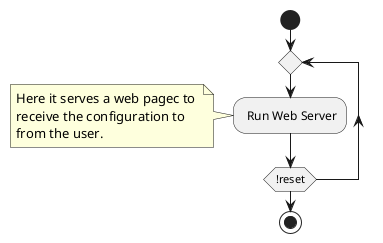 @startuml

start

repeat
    : Run Web Server;
    note left
    Here it serves a web pagec to 
    receive the configuration to
    from the user.
    endnote
repeat while (!reset)

stop


@enduml
